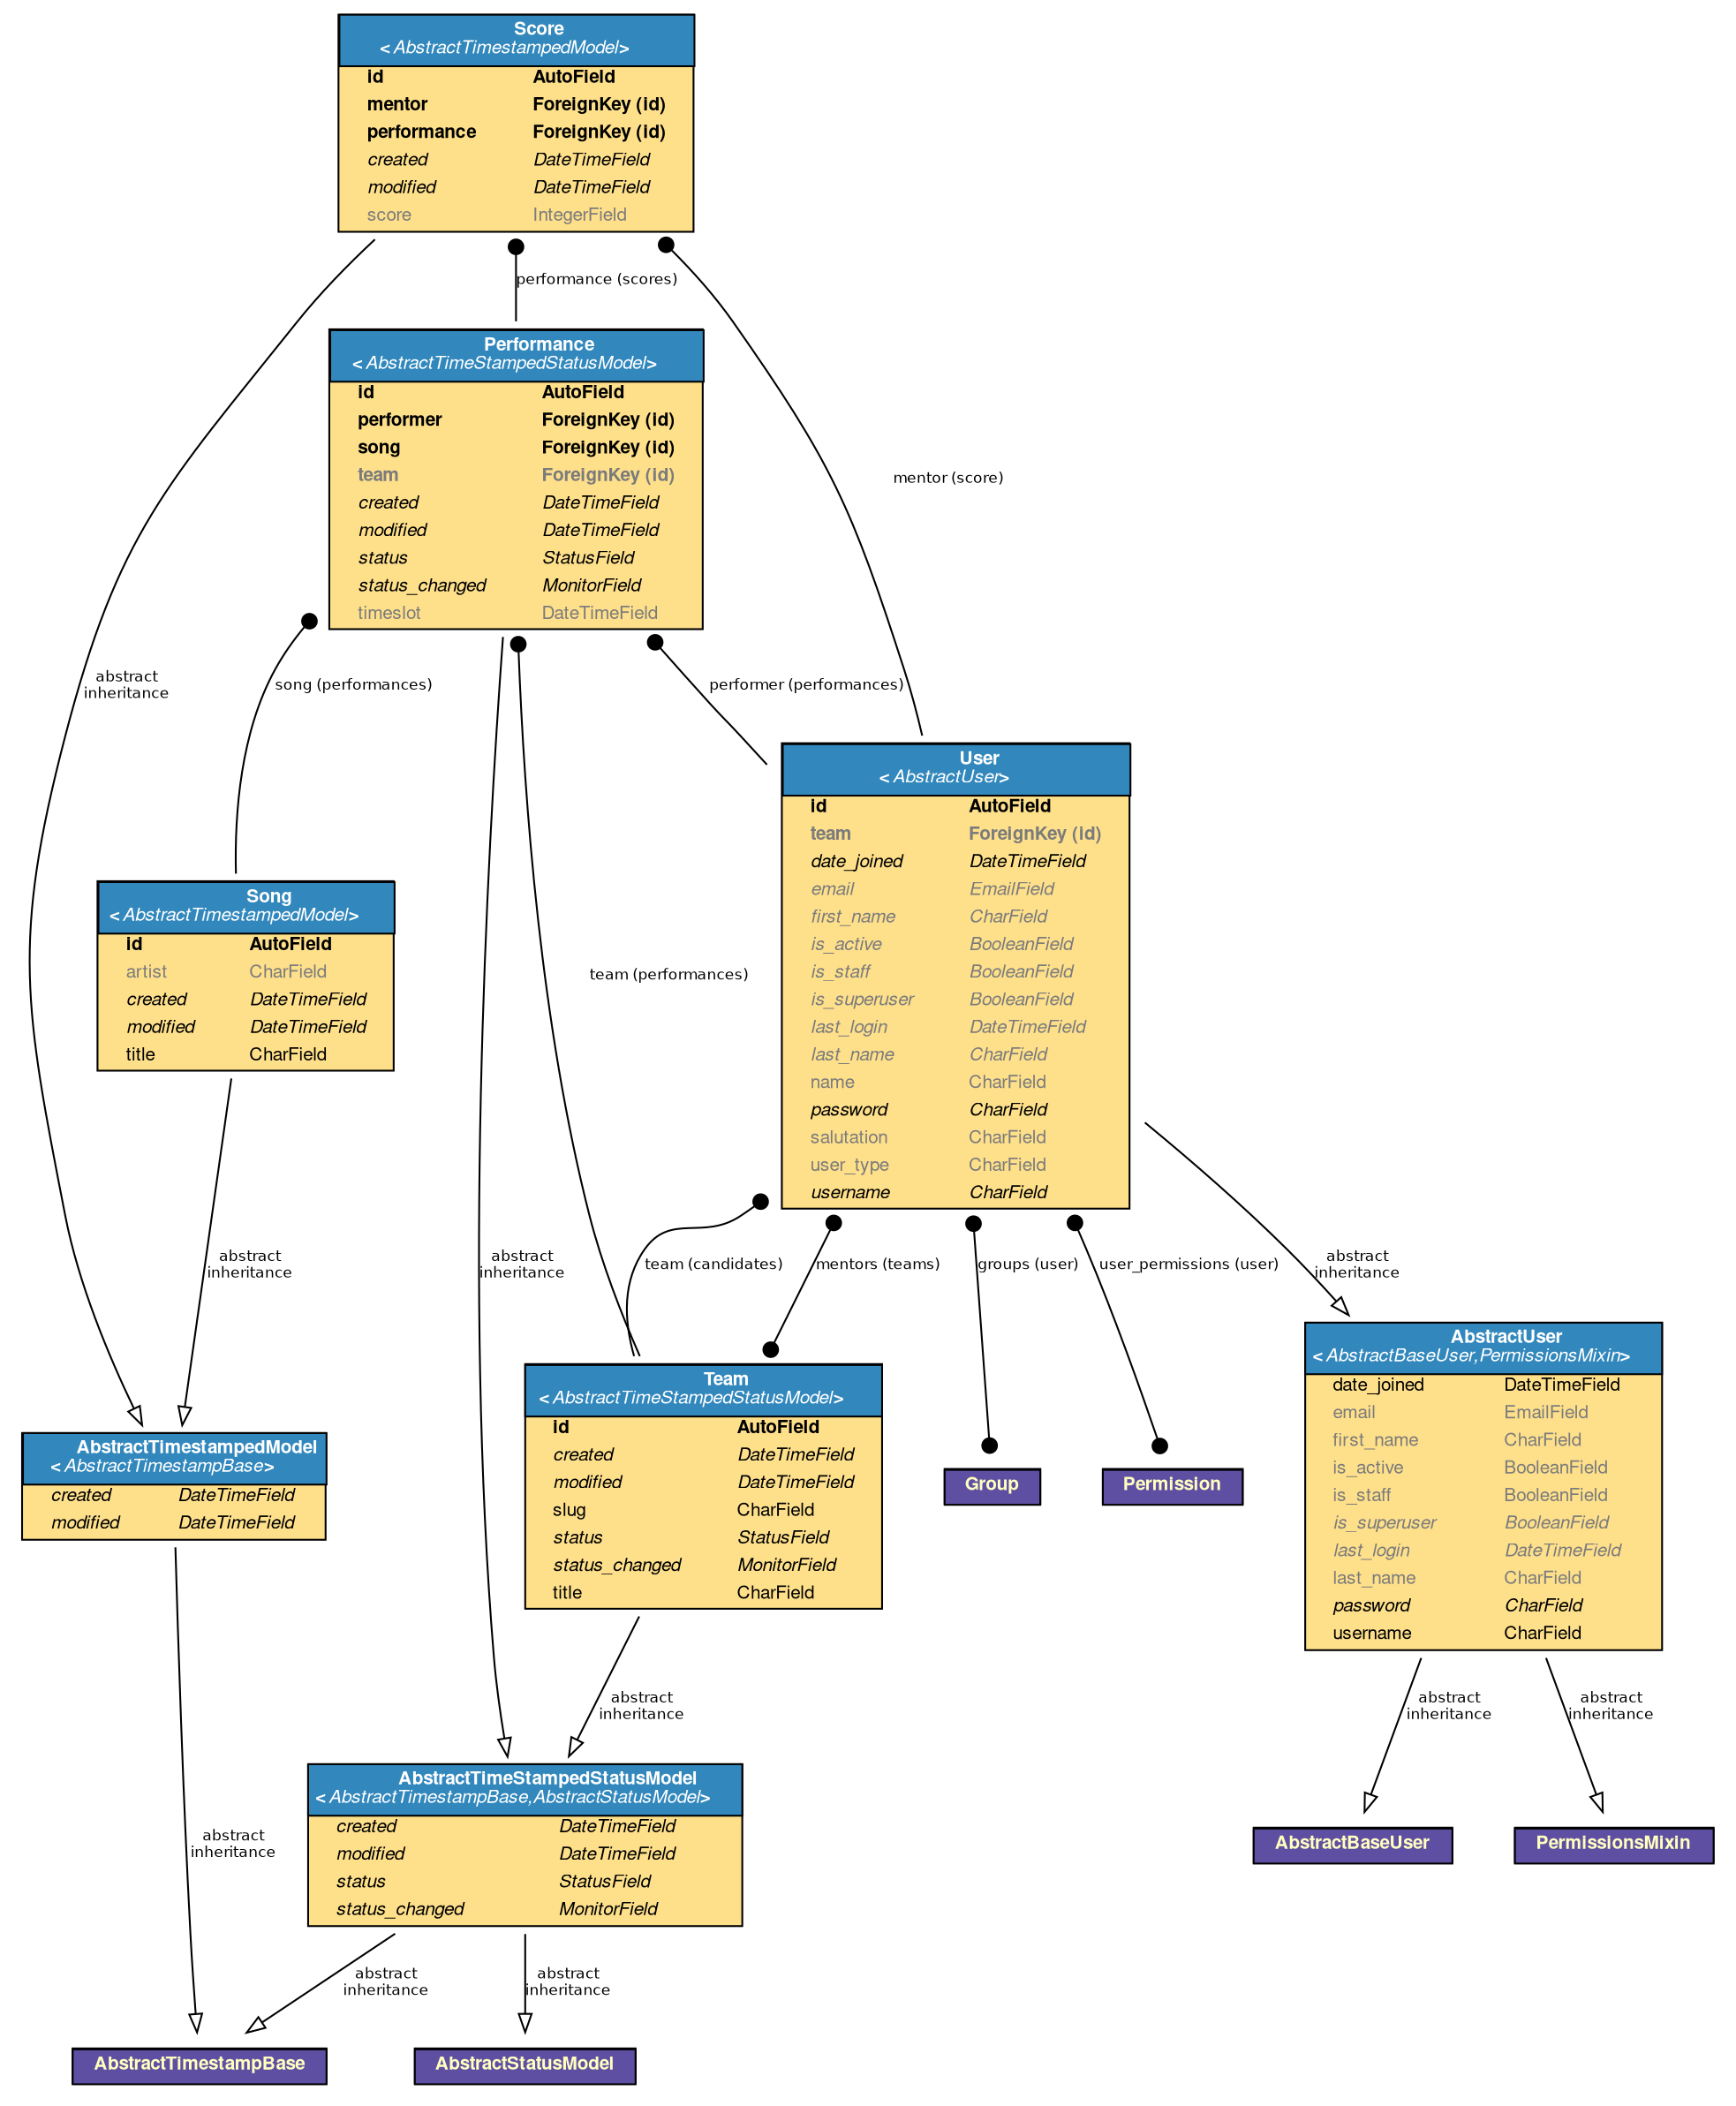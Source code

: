 digraph model_graph {
  // Dotfile by Django-Extensions graph_models
  // Created: 2019-01-11 10:09
  // Cli Options: users performances

  fontname = "Helvetica"
  fontsize = 8
  splines  = true

  node [
    fontname = "Helvetica"
    fontsize = 10
    shape = "plaintext"
    colorscheme = "spectral11"
  ]

  edge [
    fontname = "Helvetica"
    fontsize = 8
    dir = "back"
  ]

  // Labels


  django_contrib_auth_models_AbstractUser [label=<
    <TABLE BGCOLOR="5" BORDER="0" COLOR="10" CELLBORDER="0" CELLSPACING="0">
    <TR><TD COLSPAN="2" CELLPADDING="4" ALIGN="CENTER" BGCOLOR="10">
    <FONT FACE="Helvetica Bold" COLOR="white">
    AbstractUser<BR/>&lt;<FONT FACE="Helvetica Italic">AbstractBaseUser,PermissionsMixin</FONT>&gt;
    </FONT></TD></TR>
  
  
    <TR><TD ALIGN="LEFT" BORDER="0">
    <FONT FACE="Helvetica ">date_joined</FONT>
    </TD><TD ALIGN="LEFT">
    <FONT FACE="Helvetica ">DateTimeField</FONT>
    </TD></TR>
  
  
  
    <TR><TD ALIGN="LEFT" BORDER="0">
    <FONT COLOR="#7B7B7B" FACE="Helvetica ">email</FONT>
    </TD><TD ALIGN="LEFT">
    <FONT COLOR="#7B7B7B" FACE="Helvetica ">EmailField</FONT>
    </TD></TR>
  
  
  
    <TR><TD ALIGN="LEFT" BORDER="0">
    <FONT COLOR="#7B7B7B" FACE="Helvetica ">first_name</FONT>
    </TD><TD ALIGN="LEFT">
    <FONT COLOR="#7B7B7B" FACE="Helvetica ">CharField</FONT>
    </TD></TR>
  
  
  
    <TR><TD ALIGN="LEFT" BORDER="0">
    <FONT COLOR="#7B7B7B" FACE="Helvetica ">is_active</FONT>
    </TD><TD ALIGN="LEFT">
    <FONT COLOR="#7B7B7B" FACE="Helvetica ">BooleanField</FONT>
    </TD></TR>
  
  
  
    <TR><TD ALIGN="LEFT" BORDER="0">
    <FONT COLOR="#7B7B7B" FACE="Helvetica ">is_staff</FONT>
    </TD><TD ALIGN="LEFT">
    <FONT COLOR="#7B7B7B" FACE="Helvetica ">BooleanField</FONT>
    </TD></TR>
  
  
  
    <TR><TD ALIGN="LEFT" BORDER="0">
    <FONT COLOR="#7B7B7B" FACE="Helvetica Italic">is_superuser</FONT>
    </TD><TD ALIGN="LEFT">
    <FONT COLOR="#7B7B7B" FACE="Helvetica Italic">BooleanField</FONT>
    </TD></TR>
  
  
  
    <TR><TD ALIGN="LEFT" BORDER="0">
    <FONT COLOR="#7B7B7B" FACE="Helvetica Italic">last_login</FONT>
    </TD><TD ALIGN="LEFT">
    <FONT COLOR="#7B7B7B" FACE="Helvetica Italic">DateTimeField</FONT>
    </TD></TR>
  
  
  
    <TR><TD ALIGN="LEFT" BORDER="0">
    <FONT COLOR="#7B7B7B" FACE="Helvetica ">last_name</FONT>
    </TD><TD ALIGN="LEFT">
    <FONT COLOR="#7B7B7B" FACE="Helvetica ">CharField</FONT>
    </TD></TR>
  
  
  
    <TR><TD ALIGN="LEFT" BORDER="0">
    <FONT FACE="Helvetica Italic">password</FONT>
    </TD><TD ALIGN="LEFT">
    <FONT FACE="Helvetica Italic">CharField</FONT>
    </TD></TR>
  
  
  
    <TR><TD ALIGN="LEFT" BORDER="0">
    <FONT FACE="Helvetica ">username</FONT>
    </TD><TD ALIGN="LEFT">
    <FONT FACE="Helvetica ">CharField</FONT>
    </TD></TR>
  
  
    </TABLE>
    >]

  the_voice_users_models_User [label=<
    <TABLE BGCOLOR="5" BORDER="0" COLOR="10" CELLBORDER="0" CELLSPACING="0">
    <TR><TD COLSPAN="2" CELLPADDING="4" ALIGN="CENTER" BGCOLOR="10">
    <FONT FACE="Helvetica Bold" COLOR="white">
    User<BR/>&lt;<FONT FACE="Helvetica Italic">AbstractUser</FONT>&gt;
    </FONT></TD></TR>
  
  
    <TR><TD ALIGN="LEFT" BORDER="0">
    <FONT FACE="Helvetica Bold">id</FONT>
    </TD><TD ALIGN="LEFT">
    <FONT FACE="Helvetica Bold">AutoField</FONT>
    </TD></TR>
  
  
  
    <TR><TD ALIGN="LEFT" BORDER="0">
    <FONT COLOR="#7B7B7B" FACE="Helvetica Bold">team</FONT>
    </TD><TD ALIGN="LEFT">
    <FONT COLOR="#7B7B7B" FACE="Helvetica Bold">ForeignKey (id)</FONT>
    </TD></TR>
  
  
  
    <TR><TD ALIGN="LEFT" BORDER="0">
    <FONT FACE="Helvetica Italic">date_joined</FONT>
    </TD><TD ALIGN="LEFT">
    <FONT FACE="Helvetica Italic">DateTimeField</FONT>
    </TD></TR>
  
  
  
    <TR><TD ALIGN="LEFT" BORDER="0">
    <FONT COLOR="#7B7B7B" FACE="Helvetica Italic">email</FONT>
    </TD><TD ALIGN="LEFT">
    <FONT COLOR="#7B7B7B" FACE="Helvetica Italic">EmailField</FONT>
    </TD></TR>
  
  
  
    <TR><TD ALIGN="LEFT" BORDER="0">
    <FONT COLOR="#7B7B7B" FACE="Helvetica Italic">first_name</FONT>
    </TD><TD ALIGN="LEFT">
    <FONT COLOR="#7B7B7B" FACE="Helvetica Italic">CharField</FONT>
    </TD></TR>
  
  
  
    <TR><TD ALIGN="LEFT" BORDER="0">
    <FONT COLOR="#7B7B7B" FACE="Helvetica Italic">is_active</FONT>
    </TD><TD ALIGN="LEFT">
    <FONT COLOR="#7B7B7B" FACE="Helvetica Italic">BooleanField</FONT>
    </TD></TR>
  
  
  
    <TR><TD ALIGN="LEFT" BORDER="0">
    <FONT COLOR="#7B7B7B" FACE="Helvetica Italic">is_staff</FONT>
    </TD><TD ALIGN="LEFT">
    <FONT COLOR="#7B7B7B" FACE="Helvetica Italic">BooleanField</FONT>
    </TD></TR>
  
  
  
    <TR><TD ALIGN="LEFT" BORDER="0">
    <FONT COLOR="#7B7B7B" FACE="Helvetica Italic">is_superuser</FONT>
    </TD><TD ALIGN="LEFT">
    <FONT COLOR="#7B7B7B" FACE="Helvetica Italic">BooleanField</FONT>
    </TD></TR>
  
  
  
    <TR><TD ALIGN="LEFT" BORDER="0">
    <FONT COLOR="#7B7B7B" FACE="Helvetica Italic">last_login</FONT>
    </TD><TD ALIGN="LEFT">
    <FONT COLOR="#7B7B7B" FACE="Helvetica Italic">DateTimeField</FONT>
    </TD></TR>
  
  
  
    <TR><TD ALIGN="LEFT" BORDER="0">
    <FONT COLOR="#7B7B7B" FACE="Helvetica Italic">last_name</FONT>
    </TD><TD ALIGN="LEFT">
    <FONT COLOR="#7B7B7B" FACE="Helvetica Italic">CharField</FONT>
    </TD></TR>
  
  
  
    <TR><TD ALIGN="LEFT" BORDER="0">
    <FONT COLOR="#7B7B7B" FACE="Helvetica ">name</FONT>
    </TD><TD ALIGN="LEFT">
    <FONT COLOR="#7B7B7B" FACE="Helvetica ">CharField</FONT>
    </TD></TR>
  
  
  
    <TR><TD ALIGN="LEFT" BORDER="0">
    <FONT FACE="Helvetica Italic">password</FONT>
    </TD><TD ALIGN="LEFT">
    <FONT FACE="Helvetica Italic">CharField</FONT>
    </TD></TR>
  
  
  
    <TR><TD ALIGN="LEFT" BORDER="0">
    <FONT COLOR="#7B7B7B" FACE="Helvetica ">salutation</FONT>
    </TD><TD ALIGN="LEFT">
    <FONT COLOR="#7B7B7B" FACE="Helvetica ">CharField</FONT>
    </TD></TR>
  
  
  
    <TR><TD ALIGN="LEFT" BORDER="0">
    <FONT COLOR="#7B7B7B" FACE="Helvetica ">user_type</FONT>
    </TD><TD ALIGN="LEFT">
    <FONT COLOR="#7B7B7B" FACE="Helvetica ">CharField</FONT>
    </TD></TR>
  
  
  
    <TR><TD ALIGN="LEFT" BORDER="0">
    <FONT FACE="Helvetica Italic">username</FONT>
    </TD><TD ALIGN="LEFT">
    <FONT FACE="Helvetica Italic">CharField</FONT>
    </TD></TR>
  
  
    </TABLE>
    >]





  django_common_models_abstract_AbstractTimestampedModel [label=<
    <TABLE BGCOLOR="5" BORDER="0" COLOR="10" CELLBORDER="0" CELLSPACING="0">
    <TR><TD COLSPAN="2" CELLPADDING="4" ALIGN="CENTER" BGCOLOR="10">
    <FONT FACE="Helvetica Bold" COLOR="white">
    AbstractTimestampedModel<BR/>&lt;<FONT FACE="Helvetica Italic">AbstractTimestampBase</FONT>&gt;
    </FONT></TD></TR>
  
  
    <TR><TD ALIGN="LEFT" BORDER="0">
    <FONT FACE="Helvetica Italic">created</FONT>
    </TD><TD ALIGN="LEFT">
    <FONT FACE="Helvetica Italic">DateTimeField</FONT>
    </TD></TR>
  
  
  
    <TR><TD ALIGN="LEFT" BORDER="0">
    <FONT FACE="Helvetica Italic">modified</FONT>
    </TD><TD ALIGN="LEFT">
    <FONT FACE="Helvetica Italic">DateTimeField</FONT>
    </TD></TR>
  
  
    </TABLE>
    >]

  django_common_models_abstract_AbstractTimeStampedStatusModel [label=<
    <TABLE BGCOLOR="5" BORDER="0" COLOR="10" CELLBORDER="0" CELLSPACING="0">
    <TR><TD COLSPAN="2" CELLPADDING="4" ALIGN="CENTER" BGCOLOR="10">
    <FONT FACE="Helvetica Bold" COLOR="white">
    AbstractTimeStampedStatusModel<BR/>&lt;<FONT FACE="Helvetica Italic">AbstractTimestampBase,AbstractStatusModel</FONT>&gt;
    </FONT></TD></TR>
  
  
    <TR><TD ALIGN="LEFT" BORDER="0">
    <FONT FACE="Helvetica Italic">created</FONT>
    </TD><TD ALIGN="LEFT">
    <FONT FACE="Helvetica Italic">DateTimeField</FONT>
    </TD></TR>
  
  
  
    <TR><TD ALIGN="LEFT" BORDER="0">
    <FONT FACE="Helvetica Italic">modified</FONT>
    </TD><TD ALIGN="LEFT">
    <FONT FACE="Helvetica Italic">DateTimeField</FONT>
    </TD></TR>
  
  
  
    <TR><TD ALIGN="LEFT" BORDER="0">
    <FONT FACE="Helvetica Italic">status</FONT>
    </TD><TD ALIGN="LEFT">
    <FONT FACE="Helvetica Italic">StatusField</FONT>
    </TD></TR>
  
  
  
    <TR><TD ALIGN="LEFT" BORDER="0">
    <FONT FACE="Helvetica Italic">status_changed</FONT>
    </TD><TD ALIGN="LEFT">
    <FONT FACE="Helvetica Italic">MonitorField</FONT>
    </TD></TR>
  
  
    </TABLE>
    >]

  the_voice_performances_models_Team [label=<
    <TABLE BGCOLOR="5" BORDER="0" COLOR="10" CELLBORDER="0" CELLSPACING="0">
    <TR><TD COLSPAN="2" CELLPADDING="4" ALIGN="CENTER" BGCOLOR="10">
    <FONT FACE="Helvetica Bold" COLOR="white">
    Team<BR/>&lt;<FONT FACE="Helvetica Italic">AbstractTimeStampedStatusModel</FONT>&gt;
    </FONT></TD></TR>
  
  
    <TR><TD ALIGN="LEFT" BORDER="0">
    <FONT FACE="Helvetica Bold">id</FONT>
    </TD><TD ALIGN="LEFT">
    <FONT FACE="Helvetica Bold">AutoField</FONT>
    </TD></TR>
  
  
  
    <TR><TD ALIGN="LEFT" BORDER="0">
    <FONT FACE="Helvetica Italic">created</FONT>
    </TD><TD ALIGN="LEFT">
    <FONT FACE="Helvetica Italic">DateTimeField</FONT>
    </TD></TR>
  
  
  
    <TR><TD ALIGN="LEFT" BORDER="0">
    <FONT FACE="Helvetica Italic">modified</FONT>
    </TD><TD ALIGN="LEFT">
    <FONT FACE="Helvetica Italic">DateTimeField</FONT>
    </TD></TR>
  
  
  
    <TR><TD ALIGN="LEFT" BORDER="0">
    <FONT FACE="Helvetica ">slug</FONT>
    </TD><TD ALIGN="LEFT">
    <FONT FACE="Helvetica ">CharField</FONT>
    </TD></TR>
  
  
  
    <TR><TD ALIGN="LEFT" BORDER="0">
    <FONT FACE="Helvetica Italic">status</FONT>
    </TD><TD ALIGN="LEFT">
    <FONT FACE="Helvetica Italic">StatusField</FONT>
    </TD></TR>
  
  
  
    <TR><TD ALIGN="LEFT" BORDER="0">
    <FONT FACE="Helvetica Italic">status_changed</FONT>
    </TD><TD ALIGN="LEFT">
    <FONT FACE="Helvetica Italic">MonitorField</FONT>
    </TD></TR>
  
  
  
    <TR><TD ALIGN="LEFT" BORDER="0">
    <FONT FACE="Helvetica ">title</FONT>
    </TD><TD ALIGN="LEFT">
    <FONT FACE="Helvetica ">CharField</FONT>
    </TD></TR>
  
  
    </TABLE>
    >]

  the_voice_performances_models_Song [label=<
    <TABLE BGCOLOR="5" BORDER="0" COLOR="10" CELLBORDER="0" CELLSPACING="0">
    <TR><TD COLSPAN="2" CELLPADDING="4" ALIGN="CENTER" BGCOLOR="10">
    <FONT FACE="Helvetica Bold" COLOR="white">
    Song<BR/>&lt;<FONT FACE="Helvetica Italic">AbstractTimestampedModel</FONT>&gt;
    </FONT></TD></TR>
  
  
    <TR><TD ALIGN="LEFT" BORDER="0">
    <FONT FACE="Helvetica Bold">id</FONT>
    </TD><TD ALIGN="LEFT">
    <FONT FACE="Helvetica Bold">AutoField</FONT>
    </TD></TR>
  
  
  
    <TR><TD ALIGN="LEFT" BORDER="0">
    <FONT COLOR="#7B7B7B" FACE="Helvetica ">artist</FONT>
    </TD><TD ALIGN="LEFT">
    <FONT COLOR="#7B7B7B" FACE="Helvetica ">CharField</FONT>
    </TD></TR>
  
  
  
    <TR><TD ALIGN="LEFT" BORDER="0">
    <FONT FACE="Helvetica Italic">created</FONT>
    </TD><TD ALIGN="LEFT">
    <FONT FACE="Helvetica Italic">DateTimeField</FONT>
    </TD></TR>
  
  
  
    <TR><TD ALIGN="LEFT" BORDER="0">
    <FONT FACE="Helvetica Italic">modified</FONT>
    </TD><TD ALIGN="LEFT">
    <FONT FACE="Helvetica Italic">DateTimeField</FONT>
    </TD></TR>
  
  
  
    <TR><TD ALIGN="LEFT" BORDER="0">
    <FONT FACE="Helvetica ">title</FONT>
    </TD><TD ALIGN="LEFT">
    <FONT FACE="Helvetica ">CharField</FONT>
    </TD></TR>
  
  
    </TABLE>
    >]

  the_voice_performances_models_Score [label=<
    <TABLE BGCOLOR="5" BORDER="0" COLOR="10" CELLBORDER="0" CELLSPACING="0">
    <TR><TD COLSPAN="2" CELLPADDING="4" ALIGN="CENTER" BGCOLOR="10">
    <FONT FACE="Helvetica Bold" COLOR="white">
    Score<BR/>&lt;<FONT FACE="Helvetica Italic">AbstractTimestampedModel</FONT>&gt;
    </FONT></TD></TR>
  
  
    <TR><TD ALIGN="LEFT" BORDER="0">
    <FONT FACE="Helvetica Bold">id</FONT>
    </TD><TD ALIGN="LEFT">
    <FONT FACE="Helvetica Bold">AutoField</FONT>
    </TD></TR>
  
  
  
    <TR><TD ALIGN="LEFT" BORDER="0">
    <FONT FACE="Helvetica Bold">mentor</FONT>
    </TD><TD ALIGN="LEFT">
    <FONT FACE="Helvetica Bold">ForeignKey (id)</FONT>
    </TD></TR>
  
  
  
    <TR><TD ALIGN="LEFT" BORDER="0">
    <FONT FACE="Helvetica Bold">performance</FONT>
    </TD><TD ALIGN="LEFT">
    <FONT FACE="Helvetica Bold">ForeignKey (id)</FONT>
    </TD></TR>
  
  
  
    <TR><TD ALIGN="LEFT" BORDER="0">
    <FONT FACE="Helvetica Italic">created</FONT>
    </TD><TD ALIGN="LEFT">
    <FONT FACE="Helvetica Italic">DateTimeField</FONT>
    </TD></TR>
  
  
  
    <TR><TD ALIGN="LEFT" BORDER="0">
    <FONT FACE="Helvetica Italic">modified</FONT>
    </TD><TD ALIGN="LEFT">
    <FONT FACE="Helvetica Italic">DateTimeField</FONT>
    </TD></TR>
  
  
  
    <TR><TD ALIGN="LEFT" BORDER="0">
    <FONT COLOR="#7B7B7B" FACE="Helvetica ">score</FONT>
    </TD><TD ALIGN="LEFT">
    <FONT COLOR="#7B7B7B" FACE="Helvetica ">IntegerField</FONT>
    </TD></TR>
  
  
    </TABLE>
    >]

  the_voice_performances_models_Performance [label=<
    <TABLE BGCOLOR="5" BORDER="0" COLOR="10" CELLBORDER="0" CELLSPACING="0">
    <TR><TD COLSPAN="2" CELLPADDING="4" ALIGN="CENTER" BGCOLOR="10">
    <FONT FACE="Helvetica Bold" COLOR="white">
    Performance<BR/>&lt;<FONT FACE="Helvetica Italic">AbstractTimeStampedStatusModel</FONT>&gt;
    </FONT></TD></TR>
  
  
    <TR><TD ALIGN="LEFT" BORDER="0">
    <FONT FACE="Helvetica Bold">id</FONT>
    </TD><TD ALIGN="LEFT">
    <FONT FACE="Helvetica Bold">AutoField</FONT>
    </TD></TR>
  
  
  
    <TR><TD ALIGN="LEFT" BORDER="0">
    <FONT FACE="Helvetica Bold">performer</FONT>
    </TD><TD ALIGN="LEFT">
    <FONT FACE="Helvetica Bold">ForeignKey (id)</FONT>
    </TD></TR>
  
  
  
    <TR><TD ALIGN="LEFT" BORDER="0">
    <FONT FACE="Helvetica Bold">song</FONT>
    </TD><TD ALIGN="LEFT">
    <FONT FACE="Helvetica Bold">ForeignKey (id)</FONT>
    </TD></TR>
  
  
  
    <TR><TD ALIGN="LEFT" BORDER="0">
    <FONT COLOR="#7B7B7B" FACE="Helvetica Bold">team</FONT>
    </TD><TD ALIGN="LEFT">
    <FONT COLOR="#7B7B7B" FACE="Helvetica Bold">ForeignKey (id)</FONT>
    </TD></TR>
  
  
  
    <TR><TD ALIGN="LEFT" BORDER="0">
    <FONT FACE="Helvetica Italic">created</FONT>
    </TD><TD ALIGN="LEFT">
    <FONT FACE="Helvetica Italic">DateTimeField</FONT>
    </TD></TR>
  
  
  
    <TR><TD ALIGN="LEFT" BORDER="0">
    <FONT FACE="Helvetica Italic">modified</FONT>
    </TD><TD ALIGN="LEFT">
    <FONT FACE="Helvetica Italic">DateTimeField</FONT>
    </TD></TR>
  
  
  
    <TR><TD ALIGN="LEFT" BORDER="0">
    <FONT FACE="Helvetica Italic">status</FONT>
    </TD><TD ALIGN="LEFT">
    <FONT FACE="Helvetica Italic">StatusField</FONT>
    </TD></TR>
  
  
  
    <TR><TD ALIGN="LEFT" BORDER="0">
    <FONT FACE="Helvetica Italic">status_changed</FONT>
    </TD><TD ALIGN="LEFT">
    <FONT FACE="Helvetica Italic">MonitorField</FONT>
    </TD></TR>
  
  
  
    <TR><TD ALIGN="LEFT" BORDER="0">
    <FONT COLOR="#7B7B7B" FACE="Helvetica ">timeslot</FONT>
    </TD><TD ALIGN="LEFT">
    <FONT COLOR="#7B7B7B" FACE="Helvetica ">DateTimeField</FONT>
    </TD></TR>
  
  
    </TABLE>
    >]





  // Relations
  django_contrib_auth_base_user_AbstractBaseUser [label=<
  <TABLE BGCOLOR="5" BORDER="0" CELLBORDER="0" CELLSPACING="0">
  <TR><TD COLSPAN="2" CELLPADDING="4" ALIGN="CENTER" BGCOLOR="11">
  <FONT FACE="Helvetica Bold" COLOR="6">AbstractBaseUser</FONT>
  </TD></TR>
  </TABLE>
  >]
  django_contrib_auth_models_AbstractUser -> django_contrib_auth_base_user_AbstractBaseUser
  [label="abstract\ninheritance"] [arrowhead=empty, arrowtail=none, dir=both];
  django_contrib_auth_models_PermissionsMixin [label=<
  <TABLE BGCOLOR="5" BORDER="0" CELLBORDER="0" CELLSPACING="0">
  <TR><TD COLSPAN="2" CELLPADDING="4" ALIGN="CENTER" BGCOLOR="11">
  <FONT FACE="Helvetica Bold" COLOR="6">PermissionsMixin</FONT>
  </TD></TR>
  </TABLE>
  >]
  django_contrib_auth_models_AbstractUser -> django_contrib_auth_models_PermissionsMixin
  [label="abstract\ninheritance"] [arrowhead=empty, arrowtail=none, dir=both];

  the_voice_users_models_User -> the_voice_performances_models_Team
  [label="team (candidates)"] [arrowhead=none, arrowtail=dot, dir=both];
  django_contrib_auth_models_Group [label=<
  <TABLE BGCOLOR="5" BORDER="0" CELLBORDER="0" CELLSPACING="0">
  <TR><TD COLSPAN="2" CELLPADDING="4" ALIGN="CENTER" BGCOLOR="11">
  <FONT FACE="Helvetica Bold" COLOR="6">Group</FONT>
  </TD></TR>
  </TABLE>
  >]
  the_voice_users_models_User -> django_contrib_auth_models_Group
  [label="groups (user)"] [arrowhead=dot arrowtail=dot, dir=both];
  django_contrib_auth_models_Permission [label=<
  <TABLE BGCOLOR="5" BORDER="0" CELLBORDER="0" CELLSPACING="0">
  <TR><TD COLSPAN="2" CELLPADDING="4" ALIGN="CENTER" BGCOLOR="11">
  <FONT FACE="Helvetica Bold" COLOR="6">Permission</FONT>
  </TD></TR>
  </TABLE>
  >]
  the_voice_users_models_User -> django_contrib_auth_models_Permission
  [label="user_permissions (user)"] [arrowhead=dot arrowtail=dot, dir=both];

  the_voice_users_models_User -> django_contrib_auth_models_AbstractUser
  [label="abstract\ninheritance"] [arrowhead=empty, arrowtail=none, dir=both];


  django_common_models_abstract_AbstractTimestampBase [label=<
  <TABLE BGCOLOR="5" BORDER="0" CELLBORDER="0" CELLSPACING="0">
  <TR><TD COLSPAN="2" CELLPADDING="4" ALIGN="CENTER" BGCOLOR="11">
  <FONT FACE="Helvetica Bold" COLOR="6">AbstractTimestampBase</FONT>
  </TD></TR>
  </TABLE>
  >]
  django_common_models_abstract_AbstractTimestampedModel -> django_common_models_abstract_AbstractTimestampBase
  [label="abstract\ninheritance"] [arrowhead=empty, arrowtail=none, dir=both];
  django_common_models_abstract_AbstractTimestampBase [label=<
  <TABLE BGCOLOR="5" BORDER="0" CELLBORDER="0" CELLSPACING="0">
  <TR><TD COLSPAN="2" CELLPADDING="4" ALIGN="CENTER" BGCOLOR="11">
  <FONT FACE="Helvetica Bold" COLOR="6">AbstractTimestampBase</FONT>
  </TD></TR>
  </TABLE>
  >]
  django_common_models_abstract_AbstractTimeStampedStatusModel -> django_common_models_abstract_AbstractTimestampBase
  [label="abstract\ninheritance"] [arrowhead=empty, arrowtail=none, dir=both];
  django_common_models_abstract_AbstractStatusModel [label=<
  <TABLE BGCOLOR="5" BORDER="0" CELLBORDER="0" CELLSPACING="0">
  <TR><TD COLSPAN="2" CELLPADDING="4" ALIGN="CENTER" BGCOLOR="11">
  <FONT FACE="Helvetica Bold" COLOR="6">AbstractStatusModel</FONT>
  </TD></TR>
  </TABLE>
  >]
  django_common_models_abstract_AbstractTimeStampedStatusModel -> django_common_models_abstract_AbstractStatusModel
  [label="abstract\ninheritance"] [arrowhead=empty, arrowtail=none, dir=both];

  the_voice_performances_models_Team -> the_voice_users_models_User
  [label="mentors (teams)"] [arrowhead=dot arrowtail=dot, dir=both];

  the_voice_performances_models_Team -> django_common_models_abstract_AbstractTimeStampedStatusModel
  [label="abstract\ninheritance"] [arrowhead=empty, arrowtail=none, dir=both];

  the_voice_performances_models_Song -> django_common_models_abstract_AbstractTimestampedModel
  [label="abstract\ninheritance"] [arrowhead=empty, arrowtail=none, dir=both];

  the_voice_performances_models_Score -> the_voice_users_models_User
  [label="mentor (score)"] [arrowhead=none, arrowtail=dot, dir=both];

  the_voice_performances_models_Score -> the_voice_performances_models_Performance
  [label="performance (scores)"] [arrowhead=none, arrowtail=dot, dir=both];

  the_voice_performances_models_Score -> django_common_models_abstract_AbstractTimestampedModel
  [label="abstract\ninheritance"] [arrowhead=empty, arrowtail=none, dir=both];

  the_voice_performances_models_Performance -> the_voice_performances_models_Team
  [label="team (performances)"] [arrowhead=none, arrowtail=dot, dir=both];

  the_voice_performances_models_Performance -> the_voice_users_models_User
  [label="performer (performances)"] [arrowhead=none, arrowtail=dot, dir=both];

  the_voice_performances_models_Performance -> the_voice_performances_models_Song
  [label="song (performances)"] [arrowhead=none, arrowtail=dot, dir=both];

  the_voice_performances_models_Performance -> django_common_models_abstract_AbstractTimeStampedStatusModel
  [label="abstract\ninheritance"] [arrowhead=empty, arrowtail=none, dir=both];



}


